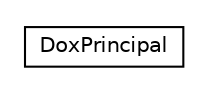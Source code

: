 #!/usr/local/bin/dot
#
# Class diagram 
# Generated by UMLGraph version R5_6-24-gf6e263 (http://www.umlgraph.org/)
#

digraph G {
	edge [fontname="Helvetica",fontsize=10,labelfontname="Helvetica",labelfontsize=10];
	node [fontname="Helvetica",fontsize=10,shape=plaintext];
	nodesep=0.25;
	ranksep=0.5;
	// net.trajano.doxdb.internal.DoxPrincipal
	c236 [label=<<table title="net.trajano.doxdb.internal.DoxPrincipal" border="0" cellborder="1" cellspacing="0" cellpadding="2" port="p" href="./DoxPrincipal.html">
		<tr><td><table border="0" cellspacing="0" cellpadding="1">
<tr><td align="center" balign="center"> DoxPrincipal </td></tr>
		</table></td></tr>
		</table>>, URL="./DoxPrincipal.html", fontname="Helvetica", fontcolor="black", fontsize=10.0];
}

